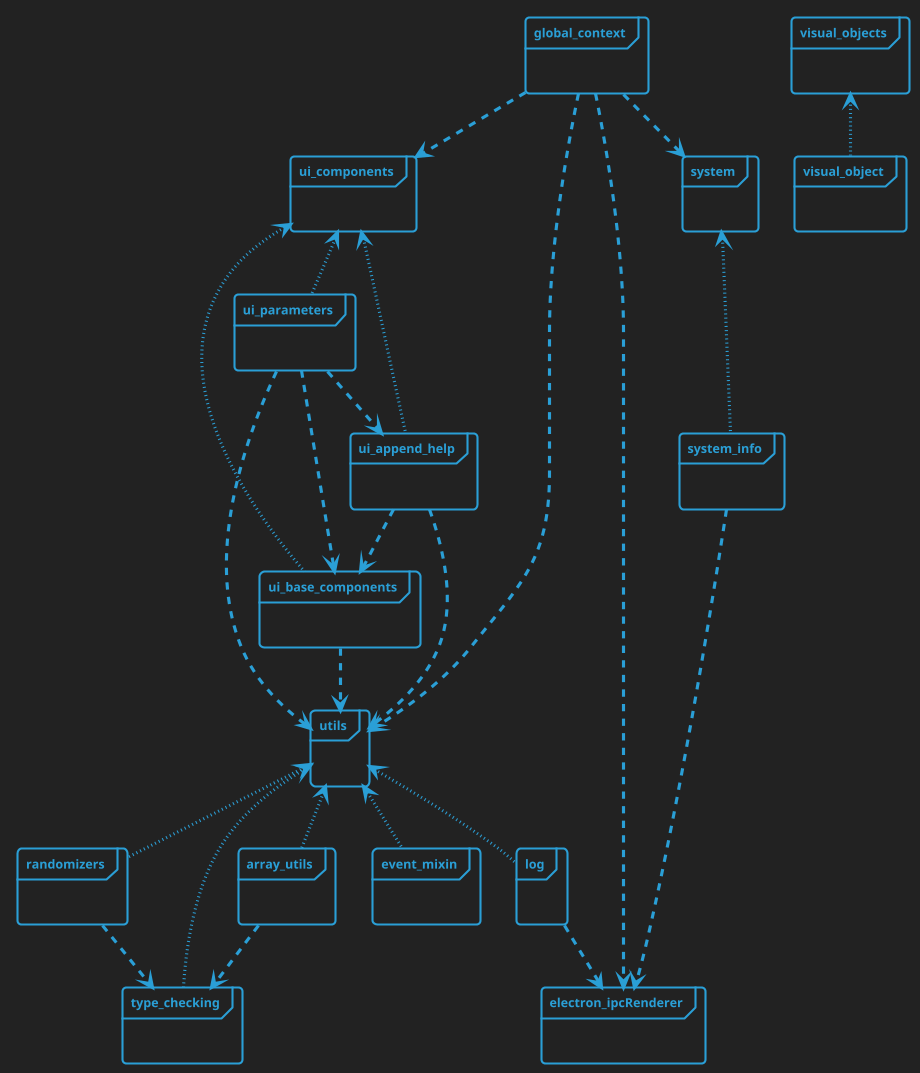 'MIT License - Copyright (c) 2020-2021 Picorims

@startuml "modules
!theme cyborg-outline
skinparam BackgroundColor #222222
skinparam PackageStyle frame

'package: dotted = export, otherwise = import

package "global_context" {}
global_context ..> utils
global_context ..> ui_components
global_context ..> system
global_context ..> electron_ipcRenderer



package "electron_ipcRenderer" {}



package "system" {}
system <.[dotted]. system_info

package "system_info" {}
system_info ..> electron_ipcRenderer



package "ui_components" {}
ui_components <.[dotted]. ui_base_components
ui_components <.[dotted]. ui_parameters
ui_components <.[dotted]. ui_append_help

package "ui_base_components" {}
ui_base_components ..> utils

package "ui_parameters" {}
ui_parameters ..> utils
ui_parameters ..> ui_base_components
ui_parameters ..> ui_append_help

package "ui_append_help" {}
ui_append_help ..> utils
ui_append_help ..> ui_base_components



package "utils" {}
utils <.[dotted]. type_checking
utils <.[dotted]. randomizers
utils <.[dotted]. array_utils
utils <.[dotted]. log
utils <.[dotted]. event_mixin

package "array_utils" {}
array_utils ..> type_checking

package "randomizers" {}
randomizers ..> type_checking

package "type_checking" {}

package "log" {}
log ..> electron_ipcRenderer

package "event_mixin" {}



package "visual_objects" {}
visual_objects <.[dotted]. visual_object

package "visual_object" {}

@enduml